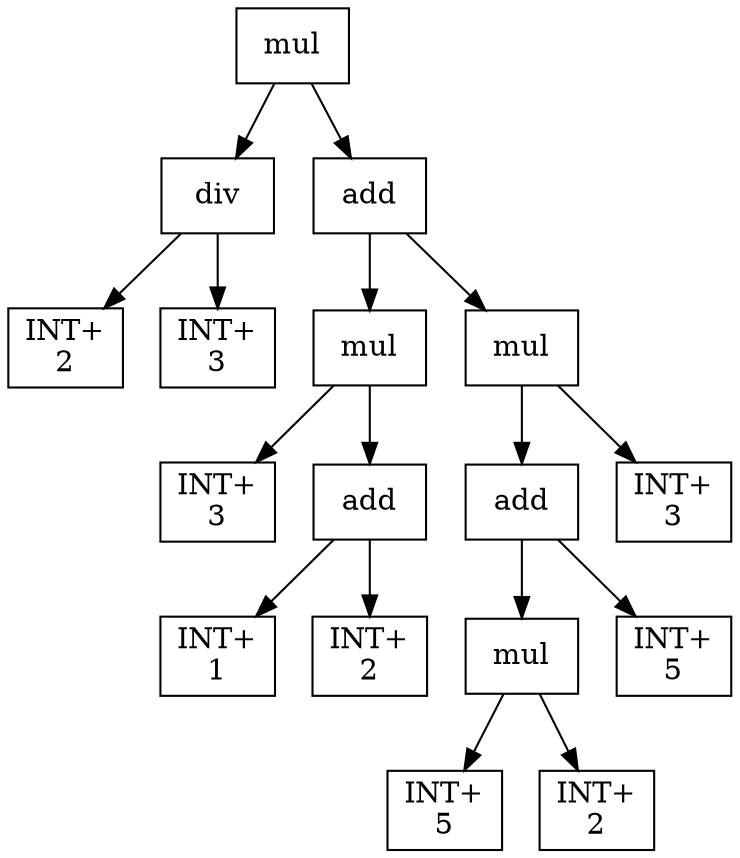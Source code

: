 digraph expr {
  node [shape=box];
  n1 [label="mul"];
  n2 [label="div"];
  n3 [label="INT+\n2"];
  n4 [label="INT+\n3"];
  n2 -> n3;
  n2 -> n4;
  n5 [label="add"];
  n6 [label="mul"];
  n7 [label="INT+\n3"];
  n8 [label="add"];
  n9 [label="INT+\n1"];
  n10 [label="INT+\n2"];
  n8 -> n9;
  n8 -> n10;
  n6 -> n7;
  n6 -> n8;
  n11 [label="mul"];
  n12 [label="add"];
  n13 [label="mul"];
  n14 [label="INT+\n5"];
  n15 [label="INT+\n2"];
  n13 -> n14;
  n13 -> n15;
  n16 [label="INT+\n5"];
  n12 -> n13;
  n12 -> n16;
  n17 [label="INT+\n3"];
  n11 -> n12;
  n11 -> n17;
  n5 -> n6;
  n5 -> n11;
  n1 -> n2;
  n1 -> n5;
}
